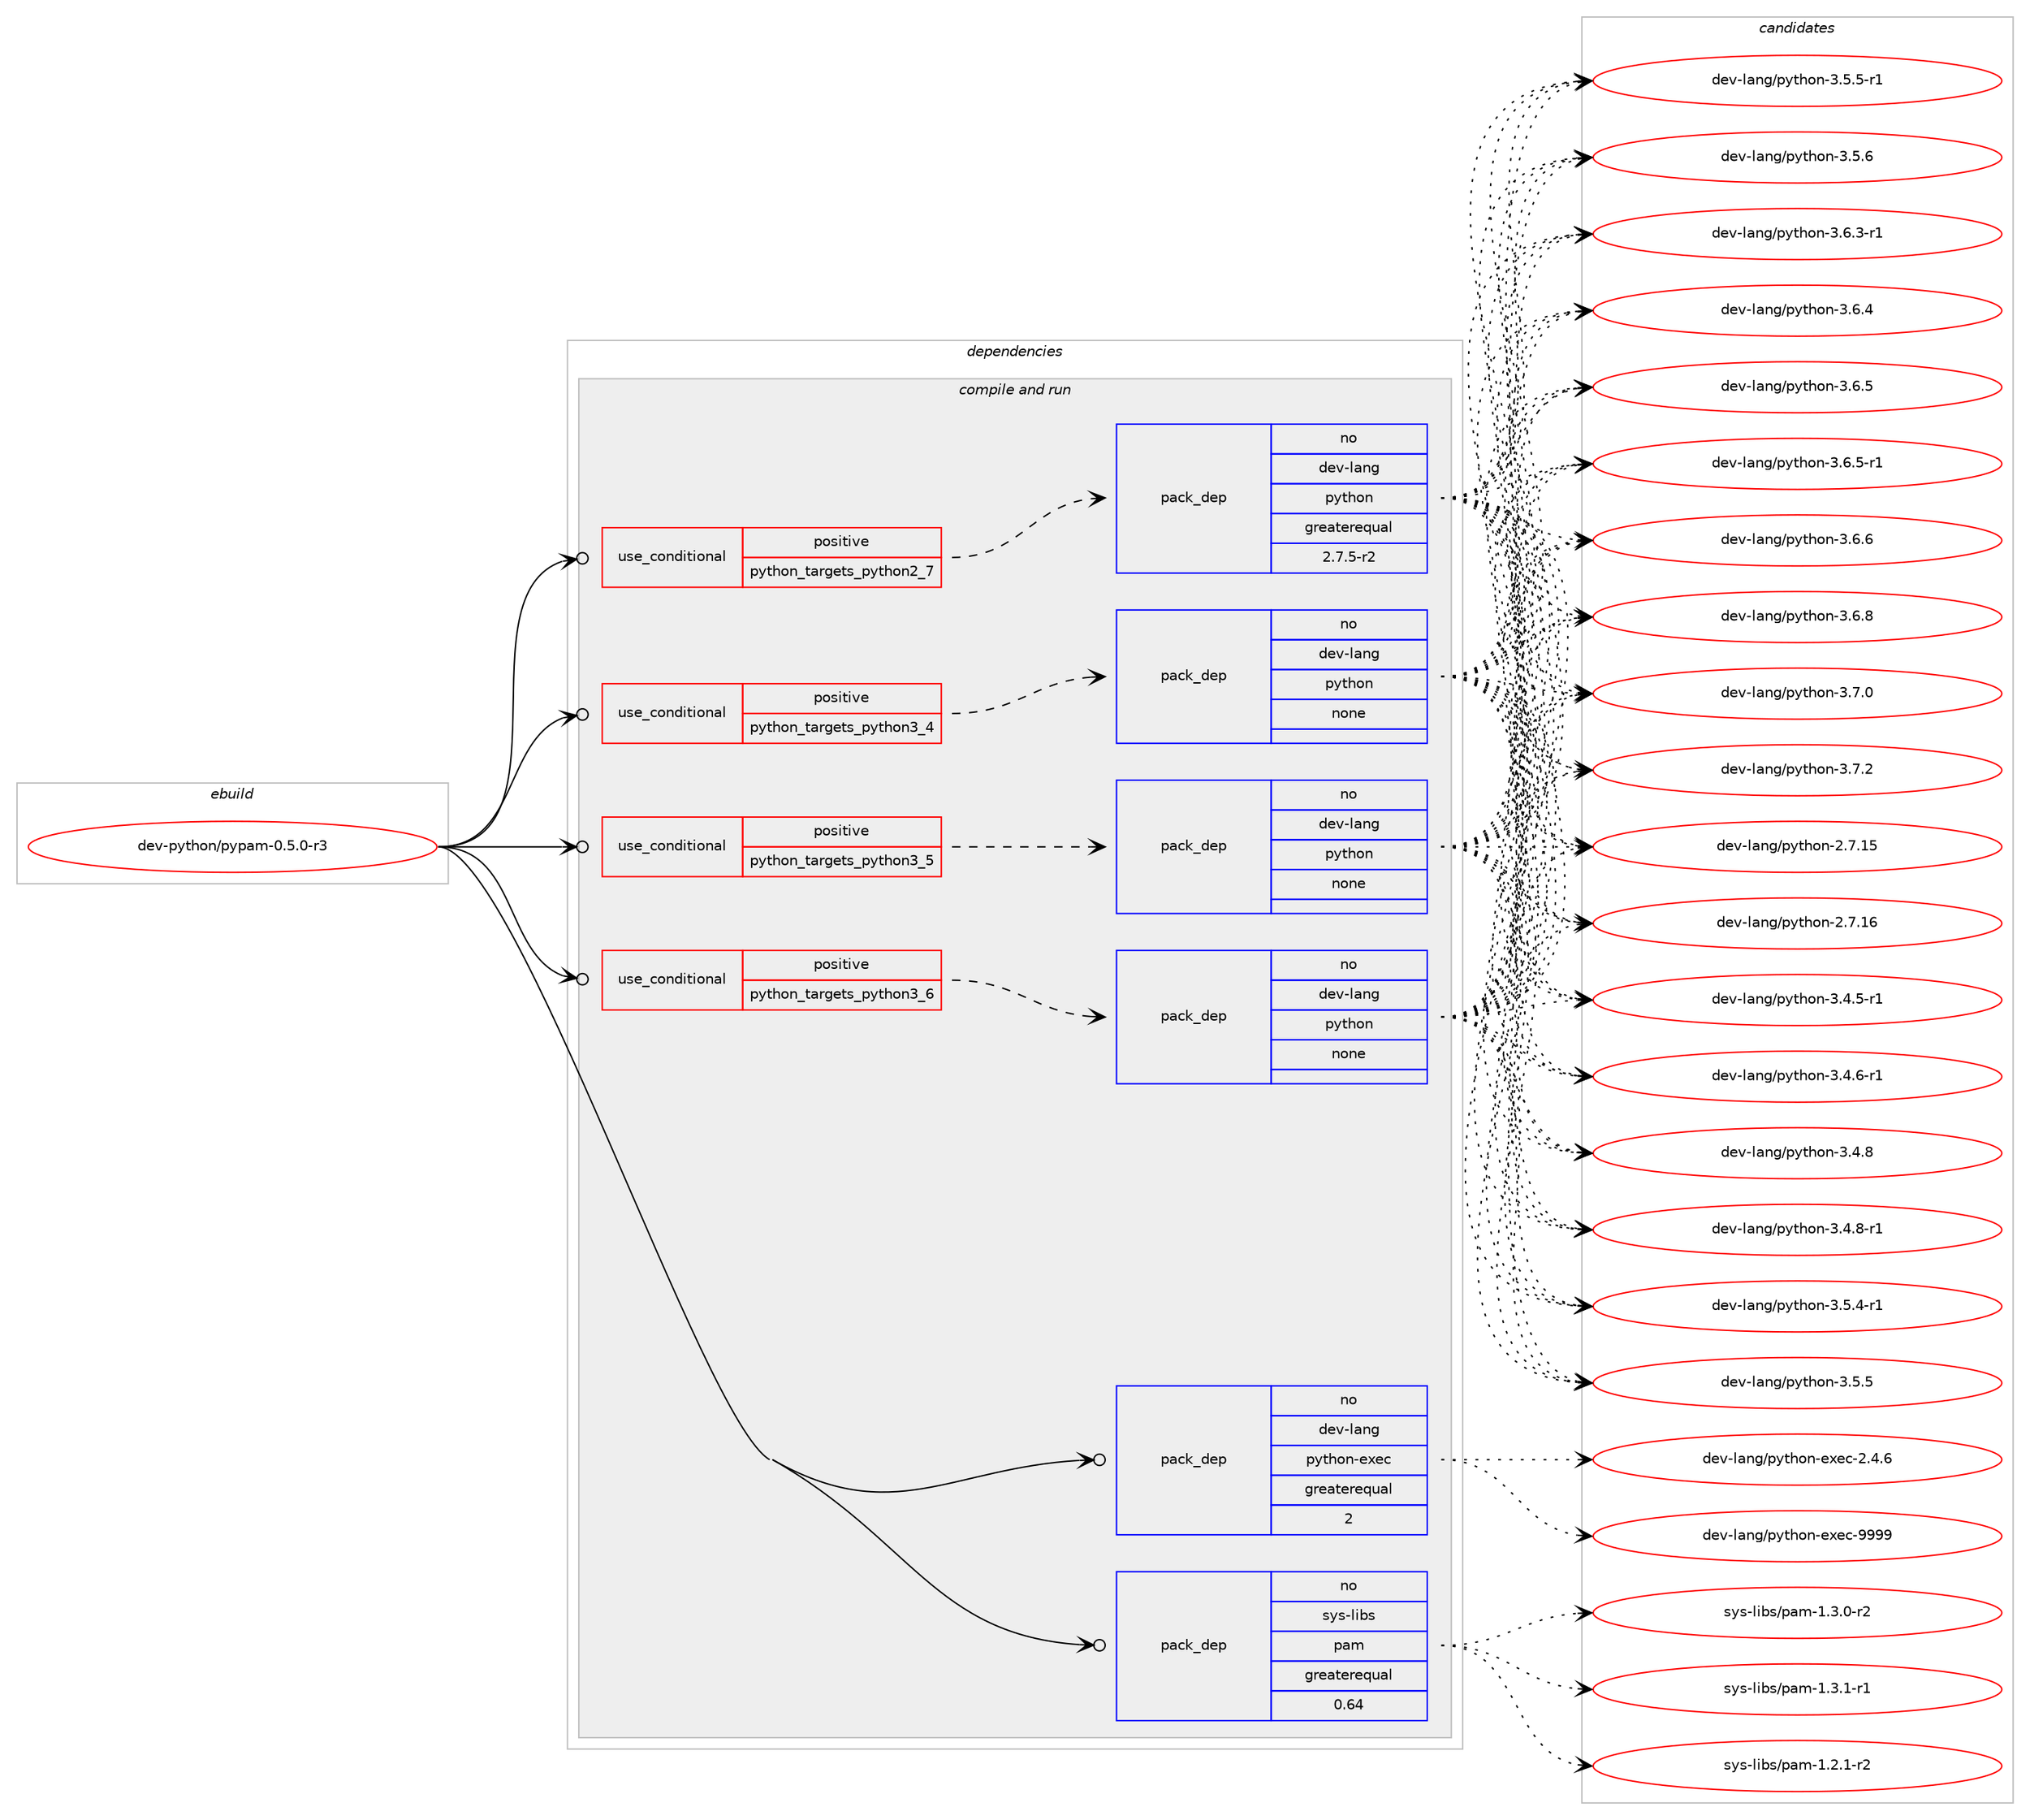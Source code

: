 digraph prolog {

# *************
# Graph options
# *************

newrank=true;
concentrate=true;
compound=true;
graph [rankdir=LR,fontname=Helvetica,fontsize=10,ranksep=1.5];#, ranksep=2.5, nodesep=0.2];
edge  [arrowhead=vee];
node  [fontname=Helvetica,fontsize=10];

# **********
# The ebuild
# **********

subgraph cluster_leftcol {
color=gray;
rank=same;
label=<<i>ebuild</i>>;
id [label="dev-python/pypam-0.5.0-r3", color=red, width=4, href="../dev-python/pypam-0.5.0-r3.svg"];
}

# ****************
# The dependencies
# ****************

subgraph cluster_midcol {
color=gray;
label=<<i>dependencies</i>>;
subgraph cluster_compile {
fillcolor="#eeeeee";
style=filled;
label=<<i>compile</i>>;
}
subgraph cluster_compileandrun {
fillcolor="#eeeeee";
style=filled;
label=<<i>compile and run</i>>;
subgraph cond381400 {
dependency1431056 [label=<<TABLE BORDER="0" CELLBORDER="1" CELLSPACING="0" CELLPADDING="4"><TR><TD ROWSPAN="3" CELLPADDING="10">use_conditional</TD></TR><TR><TD>positive</TD></TR><TR><TD>python_targets_python2_7</TD></TR></TABLE>>, shape=none, color=red];
subgraph pack1026333 {
dependency1431057 [label=<<TABLE BORDER="0" CELLBORDER="1" CELLSPACING="0" CELLPADDING="4" WIDTH="220"><TR><TD ROWSPAN="6" CELLPADDING="30">pack_dep</TD></TR><TR><TD WIDTH="110">no</TD></TR><TR><TD>dev-lang</TD></TR><TR><TD>python</TD></TR><TR><TD>greaterequal</TD></TR><TR><TD>2.7.5-r2</TD></TR></TABLE>>, shape=none, color=blue];
}
dependency1431056:e -> dependency1431057:w [weight=20,style="dashed",arrowhead="vee"];
}
id:e -> dependency1431056:w [weight=20,style="solid",arrowhead="odotvee"];
subgraph cond381401 {
dependency1431058 [label=<<TABLE BORDER="0" CELLBORDER="1" CELLSPACING="0" CELLPADDING="4"><TR><TD ROWSPAN="3" CELLPADDING="10">use_conditional</TD></TR><TR><TD>positive</TD></TR><TR><TD>python_targets_python3_4</TD></TR></TABLE>>, shape=none, color=red];
subgraph pack1026334 {
dependency1431059 [label=<<TABLE BORDER="0" CELLBORDER="1" CELLSPACING="0" CELLPADDING="4" WIDTH="220"><TR><TD ROWSPAN="6" CELLPADDING="30">pack_dep</TD></TR><TR><TD WIDTH="110">no</TD></TR><TR><TD>dev-lang</TD></TR><TR><TD>python</TD></TR><TR><TD>none</TD></TR><TR><TD></TD></TR></TABLE>>, shape=none, color=blue];
}
dependency1431058:e -> dependency1431059:w [weight=20,style="dashed",arrowhead="vee"];
}
id:e -> dependency1431058:w [weight=20,style="solid",arrowhead="odotvee"];
subgraph cond381402 {
dependency1431060 [label=<<TABLE BORDER="0" CELLBORDER="1" CELLSPACING="0" CELLPADDING="4"><TR><TD ROWSPAN="3" CELLPADDING="10">use_conditional</TD></TR><TR><TD>positive</TD></TR><TR><TD>python_targets_python3_5</TD></TR></TABLE>>, shape=none, color=red];
subgraph pack1026335 {
dependency1431061 [label=<<TABLE BORDER="0" CELLBORDER="1" CELLSPACING="0" CELLPADDING="4" WIDTH="220"><TR><TD ROWSPAN="6" CELLPADDING="30">pack_dep</TD></TR><TR><TD WIDTH="110">no</TD></TR><TR><TD>dev-lang</TD></TR><TR><TD>python</TD></TR><TR><TD>none</TD></TR><TR><TD></TD></TR></TABLE>>, shape=none, color=blue];
}
dependency1431060:e -> dependency1431061:w [weight=20,style="dashed",arrowhead="vee"];
}
id:e -> dependency1431060:w [weight=20,style="solid",arrowhead="odotvee"];
subgraph cond381403 {
dependency1431062 [label=<<TABLE BORDER="0" CELLBORDER="1" CELLSPACING="0" CELLPADDING="4"><TR><TD ROWSPAN="3" CELLPADDING="10">use_conditional</TD></TR><TR><TD>positive</TD></TR><TR><TD>python_targets_python3_6</TD></TR></TABLE>>, shape=none, color=red];
subgraph pack1026336 {
dependency1431063 [label=<<TABLE BORDER="0" CELLBORDER="1" CELLSPACING="0" CELLPADDING="4" WIDTH="220"><TR><TD ROWSPAN="6" CELLPADDING="30">pack_dep</TD></TR><TR><TD WIDTH="110">no</TD></TR><TR><TD>dev-lang</TD></TR><TR><TD>python</TD></TR><TR><TD>none</TD></TR><TR><TD></TD></TR></TABLE>>, shape=none, color=blue];
}
dependency1431062:e -> dependency1431063:w [weight=20,style="dashed",arrowhead="vee"];
}
id:e -> dependency1431062:w [weight=20,style="solid",arrowhead="odotvee"];
subgraph pack1026337 {
dependency1431064 [label=<<TABLE BORDER="0" CELLBORDER="1" CELLSPACING="0" CELLPADDING="4" WIDTH="220"><TR><TD ROWSPAN="6" CELLPADDING="30">pack_dep</TD></TR><TR><TD WIDTH="110">no</TD></TR><TR><TD>dev-lang</TD></TR><TR><TD>python-exec</TD></TR><TR><TD>greaterequal</TD></TR><TR><TD>2</TD></TR></TABLE>>, shape=none, color=blue];
}
id:e -> dependency1431064:w [weight=20,style="solid",arrowhead="odotvee"];
subgraph pack1026338 {
dependency1431065 [label=<<TABLE BORDER="0" CELLBORDER="1" CELLSPACING="0" CELLPADDING="4" WIDTH="220"><TR><TD ROWSPAN="6" CELLPADDING="30">pack_dep</TD></TR><TR><TD WIDTH="110">no</TD></TR><TR><TD>sys-libs</TD></TR><TR><TD>pam</TD></TR><TR><TD>greaterequal</TD></TR><TR><TD>0.64</TD></TR></TABLE>>, shape=none, color=blue];
}
id:e -> dependency1431065:w [weight=20,style="solid",arrowhead="odotvee"];
}
subgraph cluster_run {
fillcolor="#eeeeee";
style=filled;
label=<<i>run</i>>;
}
}

# **************
# The candidates
# **************

subgraph cluster_choices {
rank=same;
color=gray;
label=<<i>candidates</i>>;

subgraph choice1026333 {
color=black;
nodesep=1;
choice10010111845108971101034711212111610411111045504655464953 [label="dev-lang/python-2.7.15", color=red, width=4,href="../dev-lang/python-2.7.15.svg"];
choice10010111845108971101034711212111610411111045504655464954 [label="dev-lang/python-2.7.16", color=red, width=4,href="../dev-lang/python-2.7.16.svg"];
choice1001011184510897110103471121211161041111104551465246534511449 [label="dev-lang/python-3.4.5-r1", color=red, width=4,href="../dev-lang/python-3.4.5-r1.svg"];
choice1001011184510897110103471121211161041111104551465246544511449 [label="dev-lang/python-3.4.6-r1", color=red, width=4,href="../dev-lang/python-3.4.6-r1.svg"];
choice100101118451089711010347112121116104111110455146524656 [label="dev-lang/python-3.4.8", color=red, width=4,href="../dev-lang/python-3.4.8.svg"];
choice1001011184510897110103471121211161041111104551465246564511449 [label="dev-lang/python-3.4.8-r1", color=red, width=4,href="../dev-lang/python-3.4.8-r1.svg"];
choice1001011184510897110103471121211161041111104551465346524511449 [label="dev-lang/python-3.5.4-r1", color=red, width=4,href="../dev-lang/python-3.5.4-r1.svg"];
choice100101118451089711010347112121116104111110455146534653 [label="dev-lang/python-3.5.5", color=red, width=4,href="../dev-lang/python-3.5.5.svg"];
choice1001011184510897110103471121211161041111104551465346534511449 [label="dev-lang/python-3.5.5-r1", color=red, width=4,href="../dev-lang/python-3.5.5-r1.svg"];
choice100101118451089711010347112121116104111110455146534654 [label="dev-lang/python-3.5.6", color=red, width=4,href="../dev-lang/python-3.5.6.svg"];
choice1001011184510897110103471121211161041111104551465446514511449 [label="dev-lang/python-3.6.3-r1", color=red, width=4,href="../dev-lang/python-3.6.3-r1.svg"];
choice100101118451089711010347112121116104111110455146544652 [label="dev-lang/python-3.6.4", color=red, width=4,href="../dev-lang/python-3.6.4.svg"];
choice100101118451089711010347112121116104111110455146544653 [label="dev-lang/python-3.6.5", color=red, width=4,href="../dev-lang/python-3.6.5.svg"];
choice1001011184510897110103471121211161041111104551465446534511449 [label="dev-lang/python-3.6.5-r1", color=red, width=4,href="../dev-lang/python-3.6.5-r1.svg"];
choice100101118451089711010347112121116104111110455146544654 [label="dev-lang/python-3.6.6", color=red, width=4,href="../dev-lang/python-3.6.6.svg"];
choice100101118451089711010347112121116104111110455146544656 [label="dev-lang/python-3.6.8", color=red, width=4,href="../dev-lang/python-3.6.8.svg"];
choice100101118451089711010347112121116104111110455146554648 [label="dev-lang/python-3.7.0", color=red, width=4,href="../dev-lang/python-3.7.0.svg"];
choice100101118451089711010347112121116104111110455146554650 [label="dev-lang/python-3.7.2", color=red, width=4,href="../dev-lang/python-3.7.2.svg"];
dependency1431057:e -> choice10010111845108971101034711212111610411111045504655464953:w [style=dotted,weight="100"];
dependency1431057:e -> choice10010111845108971101034711212111610411111045504655464954:w [style=dotted,weight="100"];
dependency1431057:e -> choice1001011184510897110103471121211161041111104551465246534511449:w [style=dotted,weight="100"];
dependency1431057:e -> choice1001011184510897110103471121211161041111104551465246544511449:w [style=dotted,weight="100"];
dependency1431057:e -> choice100101118451089711010347112121116104111110455146524656:w [style=dotted,weight="100"];
dependency1431057:e -> choice1001011184510897110103471121211161041111104551465246564511449:w [style=dotted,weight="100"];
dependency1431057:e -> choice1001011184510897110103471121211161041111104551465346524511449:w [style=dotted,weight="100"];
dependency1431057:e -> choice100101118451089711010347112121116104111110455146534653:w [style=dotted,weight="100"];
dependency1431057:e -> choice1001011184510897110103471121211161041111104551465346534511449:w [style=dotted,weight="100"];
dependency1431057:e -> choice100101118451089711010347112121116104111110455146534654:w [style=dotted,weight="100"];
dependency1431057:e -> choice1001011184510897110103471121211161041111104551465446514511449:w [style=dotted,weight="100"];
dependency1431057:e -> choice100101118451089711010347112121116104111110455146544652:w [style=dotted,weight="100"];
dependency1431057:e -> choice100101118451089711010347112121116104111110455146544653:w [style=dotted,weight="100"];
dependency1431057:e -> choice1001011184510897110103471121211161041111104551465446534511449:w [style=dotted,weight="100"];
dependency1431057:e -> choice100101118451089711010347112121116104111110455146544654:w [style=dotted,weight="100"];
dependency1431057:e -> choice100101118451089711010347112121116104111110455146544656:w [style=dotted,weight="100"];
dependency1431057:e -> choice100101118451089711010347112121116104111110455146554648:w [style=dotted,weight="100"];
dependency1431057:e -> choice100101118451089711010347112121116104111110455146554650:w [style=dotted,weight="100"];
}
subgraph choice1026334 {
color=black;
nodesep=1;
choice10010111845108971101034711212111610411111045504655464953 [label="dev-lang/python-2.7.15", color=red, width=4,href="../dev-lang/python-2.7.15.svg"];
choice10010111845108971101034711212111610411111045504655464954 [label="dev-lang/python-2.7.16", color=red, width=4,href="../dev-lang/python-2.7.16.svg"];
choice1001011184510897110103471121211161041111104551465246534511449 [label="dev-lang/python-3.4.5-r1", color=red, width=4,href="../dev-lang/python-3.4.5-r1.svg"];
choice1001011184510897110103471121211161041111104551465246544511449 [label="dev-lang/python-3.4.6-r1", color=red, width=4,href="../dev-lang/python-3.4.6-r1.svg"];
choice100101118451089711010347112121116104111110455146524656 [label="dev-lang/python-3.4.8", color=red, width=4,href="../dev-lang/python-3.4.8.svg"];
choice1001011184510897110103471121211161041111104551465246564511449 [label="dev-lang/python-3.4.8-r1", color=red, width=4,href="../dev-lang/python-3.4.8-r1.svg"];
choice1001011184510897110103471121211161041111104551465346524511449 [label="dev-lang/python-3.5.4-r1", color=red, width=4,href="../dev-lang/python-3.5.4-r1.svg"];
choice100101118451089711010347112121116104111110455146534653 [label="dev-lang/python-3.5.5", color=red, width=4,href="../dev-lang/python-3.5.5.svg"];
choice1001011184510897110103471121211161041111104551465346534511449 [label="dev-lang/python-3.5.5-r1", color=red, width=4,href="../dev-lang/python-3.5.5-r1.svg"];
choice100101118451089711010347112121116104111110455146534654 [label="dev-lang/python-3.5.6", color=red, width=4,href="../dev-lang/python-3.5.6.svg"];
choice1001011184510897110103471121211161041111104551465446514511449 [label="dev-lang/python-3.6.3-r1", color=red, width=4,href="../dev-lang/python-3.6.3-r1.svg"];
choice100101118451089711010347112121116104111110455146544652 [label="dev-lang/python-3.6.4", color=red, width=4,href="../dev-lang/python-3.6.4.svg"];
choice100101118451089711010347112121116104111110455146544653 [label="dev-lang/python-3.6.5", color=red, width=4,href="../dev-lang/python-3.6.5.svg"];
choice1001011184510897110103471121211161041111104551465446534511449 [label="dev-lang/python-3.6.5-r1", color=red, width=4,href="../dev-lang/python-3.6.5-r1.svg"];
choice100101118451089711010347112121116104111110455146544654 [label="dev-lang/python-3.6.6", color=red, width=4,href="../dev-lang/python-3.6.6.svg"];
choice100101118451089711010347112121116104111110455146544656 [label="dev-lang/python-3.6.8", color=red, width=4,href="../dev-lang/python-3.6.8.svg"];
choice100101118451089711010347112121116104111110455146554648 [label="dev-lang/python-3.7.0", color=red, width=4,href="../dev-lang/python-3.7.0.svg"];
choice100101118451089711010347112121116104111110455146554650 [label="dev-lang/python-3.7.2", color=red, width=4,href="../dev-lang/python-3.7.2.svg"];
dependency1431059:e -> choice10010111845108971101034711212111610411111045504655464953:w [style=dotted,weight="100"];
dependency1431059:e -> choice10010111845108971101034711212111610411111045504655464954:w [style=dotted,weight="100"];
dependency1431059:e -> choice1001011184510897110103471121211161041111104551465246534511449:w [style=dotted,weight="100"];
dependency1431059:e -> choice1001011184510897110103471121211161041111104551465246544511449:w [style=dotted,weight="100"];
dependency1431059:e -> choice100101118451089711010347112121116104111110455146524656:w [style=dotted,weight="100"];
dependency1431059:e -> choice1001011184510897110103471121211161041111104551465246564511449:w [style=dotted,weight="100"];
dependency1431059:e -> choice1001011184510897110103471121211161041111104551465346524511449:w [style=dotted,weight="100"];
dependency1431059:e -> choice100101118451089711010347112121116104111110455146534653:w [style=dotted,weight="100"];
dependency1431059:e -> choice1001011184510897110103471121211161041111104551465346534511449:w [style=dotted,weight="100"];
dependency1431059:e -> choice100101118451089711010347112121116104111110455146534654:w [style=dotted,weight="100"];
dependency1431059:e -> choice1001011184510897110103471121211161041111104551465446514511449:w [style=dotted,weight="100"];
dependency1431059:e -> choice100101118451089711010347112121116104111110455146544652:w [style=dotted,weight="100"];
dependency1431059:e -> choice100101118451089711010347112121116104111110455146544653:w [style=dotted,weight="100"];
dependency1431059:e -> choice1001011184510897110103471121211161041111104551465446534511449:w [style=dotted,weight="100"];
dependency1431059:e -> choice100101118451089711010347112121116104111110455146544654:w [style=dotted,weight="100"];
dependency1431059:e -> choice100101118451089711010347112121116104111110455146544656:w [style=dotted,weight="100"];
dependency1431059:e -> choice100101118451089711010347112121116104111110455146554648:w [style=dotted,weight="100"];
dependency1431059:e -> choice100101118451089711010347112121116104111110455146554650:w [style=dotted,weight="100"];
}
subgraph choice1026335 {
color=black;
nodesep=1;
choice10010111845108971101034711212111610411111045504655464953 [label="dev-lang/python-2.7.15", color=red, width=4,href="../dev-lang/python-2.7.15.svg"];
choice10010111845108971101034711212111610411111045504655464954 [label="dev-lang/python-2.7.16", color=red, width=4,href="../dev-lang/python-2.7.16.svg"];
choice1001011184510897110103471121211161041111104551465246534511449 [label="dev-lang/python-3.4.5-r1", color=red, width=4,href="../dev-lang/python-3.4.5-r1.svg"];
choice1001011184510897110103471121211161041111104551465246544511449 [label="dev-lang/python-3.4.6-r1", color=red, width=4,href="../dev-lang/python-3.4.6-r1.svg"];
choice100101118451089711010347112121116104111110455146524656 [label="dev-lang/python-3.4.8", color=red, width=4,href="../dev-lang/python-3.4.8.svg"];
choice1001011184510897110103471121211161041111104551465246564511449 [label="dev-lang/python-3.4.8-r1", color=red, width=4,href="../dev-lang/python-3.4.8-r1.svg"];
choice1001011184510897110103471121211161041111104551465346524511449 [label="dev-lang/python-3.5.4-r1", color=red, width=4,href="../dev-lang/python-3.5.4-r1.svg"];
choice100101118451089711010347112121116104111110455146534653 [label="dev-lang/python-3.5.5", color=red, width=4,href="../dev-lang/python-3.5.5.svg"];
choice1001011184510897110103471121211161041111104551465346534511449 [label="dev-lang/python-3.5.5-r1", color=red, width=4,href="../dev-lang/python-3.5.5-r1.svg"];
choice100101118451089711010347112121116104111110455146534654 [label="dev-lang/python-3.5.6", color=red, width=4,href="../dev-lang/python-3.5.6.svg"];
choice1001011184510897110103471121211161041111104551465446514511449 [label="dev-lang/python-3.6.3-r1", color=red, width=4,href="../dev-lang/python-3.6.3-r1.svg"];
choice100101118451089711010347112121116104111110455146544652 [label="dev-lang/python-3.6.4", color=red, width=4,href="../dev-lang/python-3.6.4.svg"];
choice100101118451089711010347112121116104111110455146544653 [label="dev-lang/python-3.6.5", color=red, width=4,href="../dev-lang/python-3.6.5.svg"];
choice1001011184510897110103471121211161041111104551465446534511449 [label="dev-lang/python-3.6.5-r1", color=red, width=4,href="../dev-lang/python-3.6.5-r1.svg"];
choice100101118451089711010347112121116104111110455146544654 [label="dev-lang/python-3.6.6", color=red, width=4,href="../dev-lang/python-3.6.6.svg"];
choice100101118451089711010347112121116104111110455146544656 [label="dev-lang/python-3.6.8", color=red, width=4,href="../dev-lang/python-3.6.8.svg"];
choice100101118451089711010347112121116104111110455146554648 [label="dev-lang/python-3.7.0", color=red, width=4,href="../dev-lang/python-3.7.0.svg"];
choice100101118451089711010347112121116104111110455146554650 [label="dev-lang/python-3.7.2", color=red, width=4,href="../dev-lang/python-3.7.2.svg"];
dependency1431061:e -> choice10010111845108971101034711212111610411111045504655464953:w [style=dotted,weight="100"];
dependency1431061:e -> choice10010111845108971101034711212111610411111045504655464954:w [style=dotted,weight="100"];
dependency1431061:e -> choice1001011184510897110103471121211161041111104551465246534511449:w [style=dotted,weight="100"];
dependency1431061:e -> choice1001011184510897110103471121211161041111104551465246544511449:w [style=dotted,weight="100"];
dependency1431061:e -> choice100101118451089711010347112121116104111110455146524656:w [style=dotted,weight="100"];
dependency1431061:e -> choice1001011184510897110103471121211161041111104551465246564511449:w [style=dotted,weight="100"];
dependency1431061:e -> choice1001011184510897110103471121211161041111104551465346524511449:w [style=dotted,weight="100"];
dependency1431061:e -> choice100101118451089711010347112121116104111110455146534653:w [style=dotted,weight="100"];
dependency1431061:e -> choice1001011184510897110103471121211161041111104551465346534511449:w [style=dotted,weight="100"];
dependency1431061:e -> choice100101118451089711010347112121116104111110455146534654:w [style=dotted,weight="100"];
dependency1431061:e -> choice1001011184510897110103471121211161041111104551465446514511449:w [style=dotted,weight="100"];
dependency1431061:e -> choice100101118451089711010347112121116104111110455146544652:w [style=dotted,weight="100"];
dependency1431061:e -> choice100101118451089711010347112121116104111110455146544653:w [style=dotted,weight="100"];
dependency1431061:e -> choice1001011184510897110103471121211161041111104551465446534511449:w [style=dotted,weight="100"];
dependency1431061:e -> choice100101118451089711010347112121116104111110455146544654:w [style=dotted,weight="100"];
dependency1431061:e -> choice100101118451089711010347112121116104111110455146544656:w [style=dotted,weight="100"];
dependency1431061:e -> choice100101118451089711010347112121116104111110455146554648:w [style=dotted,weight="100"];
dependency1431061:e -> choice100101118451089711010347112121116104111110455146554650:w [style=dotted,weight="100"];
}
subgraph choice1026336 {
color=black;
nodesep=1;
choice10010111845108971101034711212111610411111045504655464953 [label="dev-lang/python-2.7.15", color=red, width=4,href="../dev-lang/python-2.7.15.svg"];
choice10010111845108971101034711212111610411111045504655464954 [label="dev-lang/python-2.7.16", color=red, width=4,href="../dev-lang/python-2.7.16.svg"];
choice1001011184510897110103471121211161041111104551465246534511449 [label="dev-lang/python-3.4.5-r1", color=red, width=4,href="../dev-lang/python-3.4.5-r1.svg"];
choice1001011184510897110103471121211161041111104551465246544511449 [label="dev-lang/python-3.4.6-r1", color=red, width=4,href="../dev-lang/python-3.4.6-r1.svg"];
choice100101118451089711010347112121116104111110455146524656 [label="dev-lang/python-3.4.8", color=red, width=4,href="../dev-lang/python-3.4.8.svg"];
choice1001011184510897110103471121211161041111104551465246564511449 [label="dev-lang/python-3.4.8-r1", color=red, width=4,href="../dev-lang/python-3.4.8-r1.svg"];
choice1001011184510897110103471121211161041111104551465346524511449 [label="dev-lang/python-3.5.4-r1", color=red, width=4,href="../dev-lang/python-3.5.4-r1.svg"];
choice100101118451089711010347112121116104111110455146534653 [label="dev-lang/python-3.5.5", color=red, width=4,href="../dev-lang/python-3.5.5.svg"];
choice1001011184510897110103471121211161041111104551465346534511449 [label="dev-lang/python-3.5.5-r1", color=red, width=4,href="../dev-lang/python-3.5.5-r1.svg"];
choice100101118451089711010347112121116104111110455146534654 [label="dev-lang/python-3.5.6", color=red, width=4,href="../dev-lang/python-3.5.6.svg"];
choice1001011184510897110103471121211161041111104551465446514511449 [label="dev-lang/python-3.6.3-r1", color=red, width=4,href="../dev-lang/python-3.6.3-r1.svg"];
choice100101118451089711010347112121116104111110455146544652 [label="dev-lang/python-3.6.4", color=red, width=4,href="../dev-lang/python-3.6.4.svg"];
choice100101118451089711010347112121116104111110455146544653 [label="dev-lang/python-3.6.5", color=red, width=4,href="../dev-lang/python-3.6.5.svg"];
choice1001011184510897110103471121211161041111104551465446534511449 [label="dev-lang/python-3.6.5-r1", color=red, width=4,href="../dev-lang/python-3.6.5-r1.svg"];
choice100101118451089711010347112121116104111110455146544654 [label="dev-lang/python-3.6.6", color=red, width=4,href="../dev-lang/python-3.6.6.svg"];
choice100101118451089711010347112121116104111110455146544656 [label="dev-lang/python-3.6.8", color=red, width=4,href="../dev-lang/python-3.6.8.svg"];
choice100101118451089711010347112121116104111110455146554648 [label="dev-lang/python-3.7.0", color=red, width=4,href="../dev-lang/python-3.7.0.svg"];
choice100101118451089711010347112121116104111110455146554650 [label="dev-lang/python-3.7.2", color=red, width=4,href="../dev-lang/python-3.7.2.svg"];
dependency1431063:e -> choice10010111845108971101034711212111610411111045504655464953:w [style=dotted,weight="100"];
dependency1431063:e -> choice10010111845108971101034711212111610411111045504655464954:w [style=dotted,weight="100"];
dependency1431063:e -> choice1001011184510897110103471121211161041111104551465246534511449:w [style=dotted,weight="100"];
dependency1431063:e -> choice1001011184510897110103471121211161041111104551465246544511449:w [style=dotted,weight="100"];
dependency1431063:e -> choice100101118451089711010347112121116104111110455146524656:w [style=dotted,weight="100"];
dependency1431063:e -> choice1001011184510897110103471121211161041111104551465246564511449:w [style=dotted,weight="100"];
dependency1431063:e -> choice1001011184510897110103471121211161041111104551465346524511449:w [style=dotted,weight="100"];
dependency1431063:e -> choice100101118451089711010347112121116104111110455146534653:w [style=dotted,weight="100"];
dependency1431063:e -> choice1001011184510897110103471121211161041111104551465346534511449:w [style=dotted,weight="100"];
dependency1431063:e -> choice100101118451089711010347112121116104111110455146534654:w [style=dotted,weight="100"];
dependency1431063:e -> choice1001011184510897110103471121211161041111104551465446514511449:w [style=dotted,weight="100"];
dependency1431063:e -> choice100101118451089711010347112121116104111110455146544652:w [style=dotted,weight="100"];
dependency1431063:e -> choice100101118451089711010347112121116104111110455146544653:w [style=dotted,weight="100"];
dependency1431063:e -> choice1001011184510897110103471121211161041111104551465446534511449:w [style=dotted,weight="100"];
dependency1431063:e -> choice100101118451089711010347112121116104111110455146544654:w [style=dotted,weight="100"];
dependency1431063:e -> choice100101118451089711010347112121116104111110455146544656:w [style=dotted,weight="100"];
dependency1431063:e -> choice100101118451089711010347112121116104111110455146554648:w [style=dotted,weight="100"];
dependency1431063:e -> choice100101118451089711010347112121116104111110455146554650:w [style=dotted,weight="100"];
}
subgraph choice1026337 {
color=black;
nodesep=1;
choice1001011184510897110103471121211161041111104510112010199455046524654 [label="dev-lang/python-exec-2.4.6", color=red, width=4,href="../dev-lang/python-exec-2.4.6.svg"];
choice10010111845108971101034711212111610411111045101120101994557575757 [label="dev-lang/python-exec-9999", color=red, width=4,href="../dev-lang/python-exec-9999.svg"];
dependency1431064:e -> choice1001011184510897110103471121211161041111104510112010199455046524654:w [style=dotted,weight="100"];
dependency1431064:e -> choice10010111845108971101034711212111610411111045101120101994557575757:w [style=dotted,weight="100"];
}
subgraph choice1026338 {
color=black;
nodesep=1;
choice115121115451081059811547112971094549465046494511450 [label="sys-libs/pam-1.2.1-r2", color=red, width=4,href="../sys-libs/pam-1.2.1-r2.svg"];
choice115121115451081059811547112971094549465146484511450 [label="sys-libs/pam-1.3.0-r2", color=red, width=4,href="../sys-libs/pam-1.3.0-r2.svg"];
choice115121115451081059811547112971094549465146494511449 [label="sys-libs/pam-1.3.1-r1", color=red, width=4,href="../sys-libs/pam-1.3.1-r1.svg"];
dependency1431065:e -> choice115121115451081059811547112971094549465046494511450:w [style=dotted,weight="100"];
dependency1431065:e -> choice115121115451081059811547112971094549465146484511450:w [style=dotted,weight="100"];
dependency1431065:e -> choice115121115451081059811547112971094549465146494511449:w [style=dotted,weight="100"];
}
}

}

